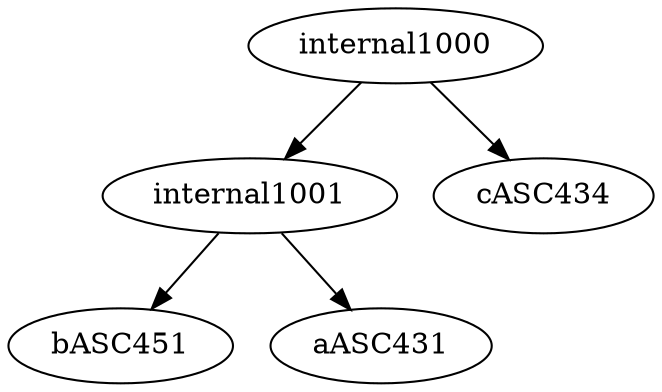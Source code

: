 strict digraph G1 {
internal1001 -> bASC451
internal1001 -> aASC431
internal1000 -> cASC434
internal1000 -> internal1001
}